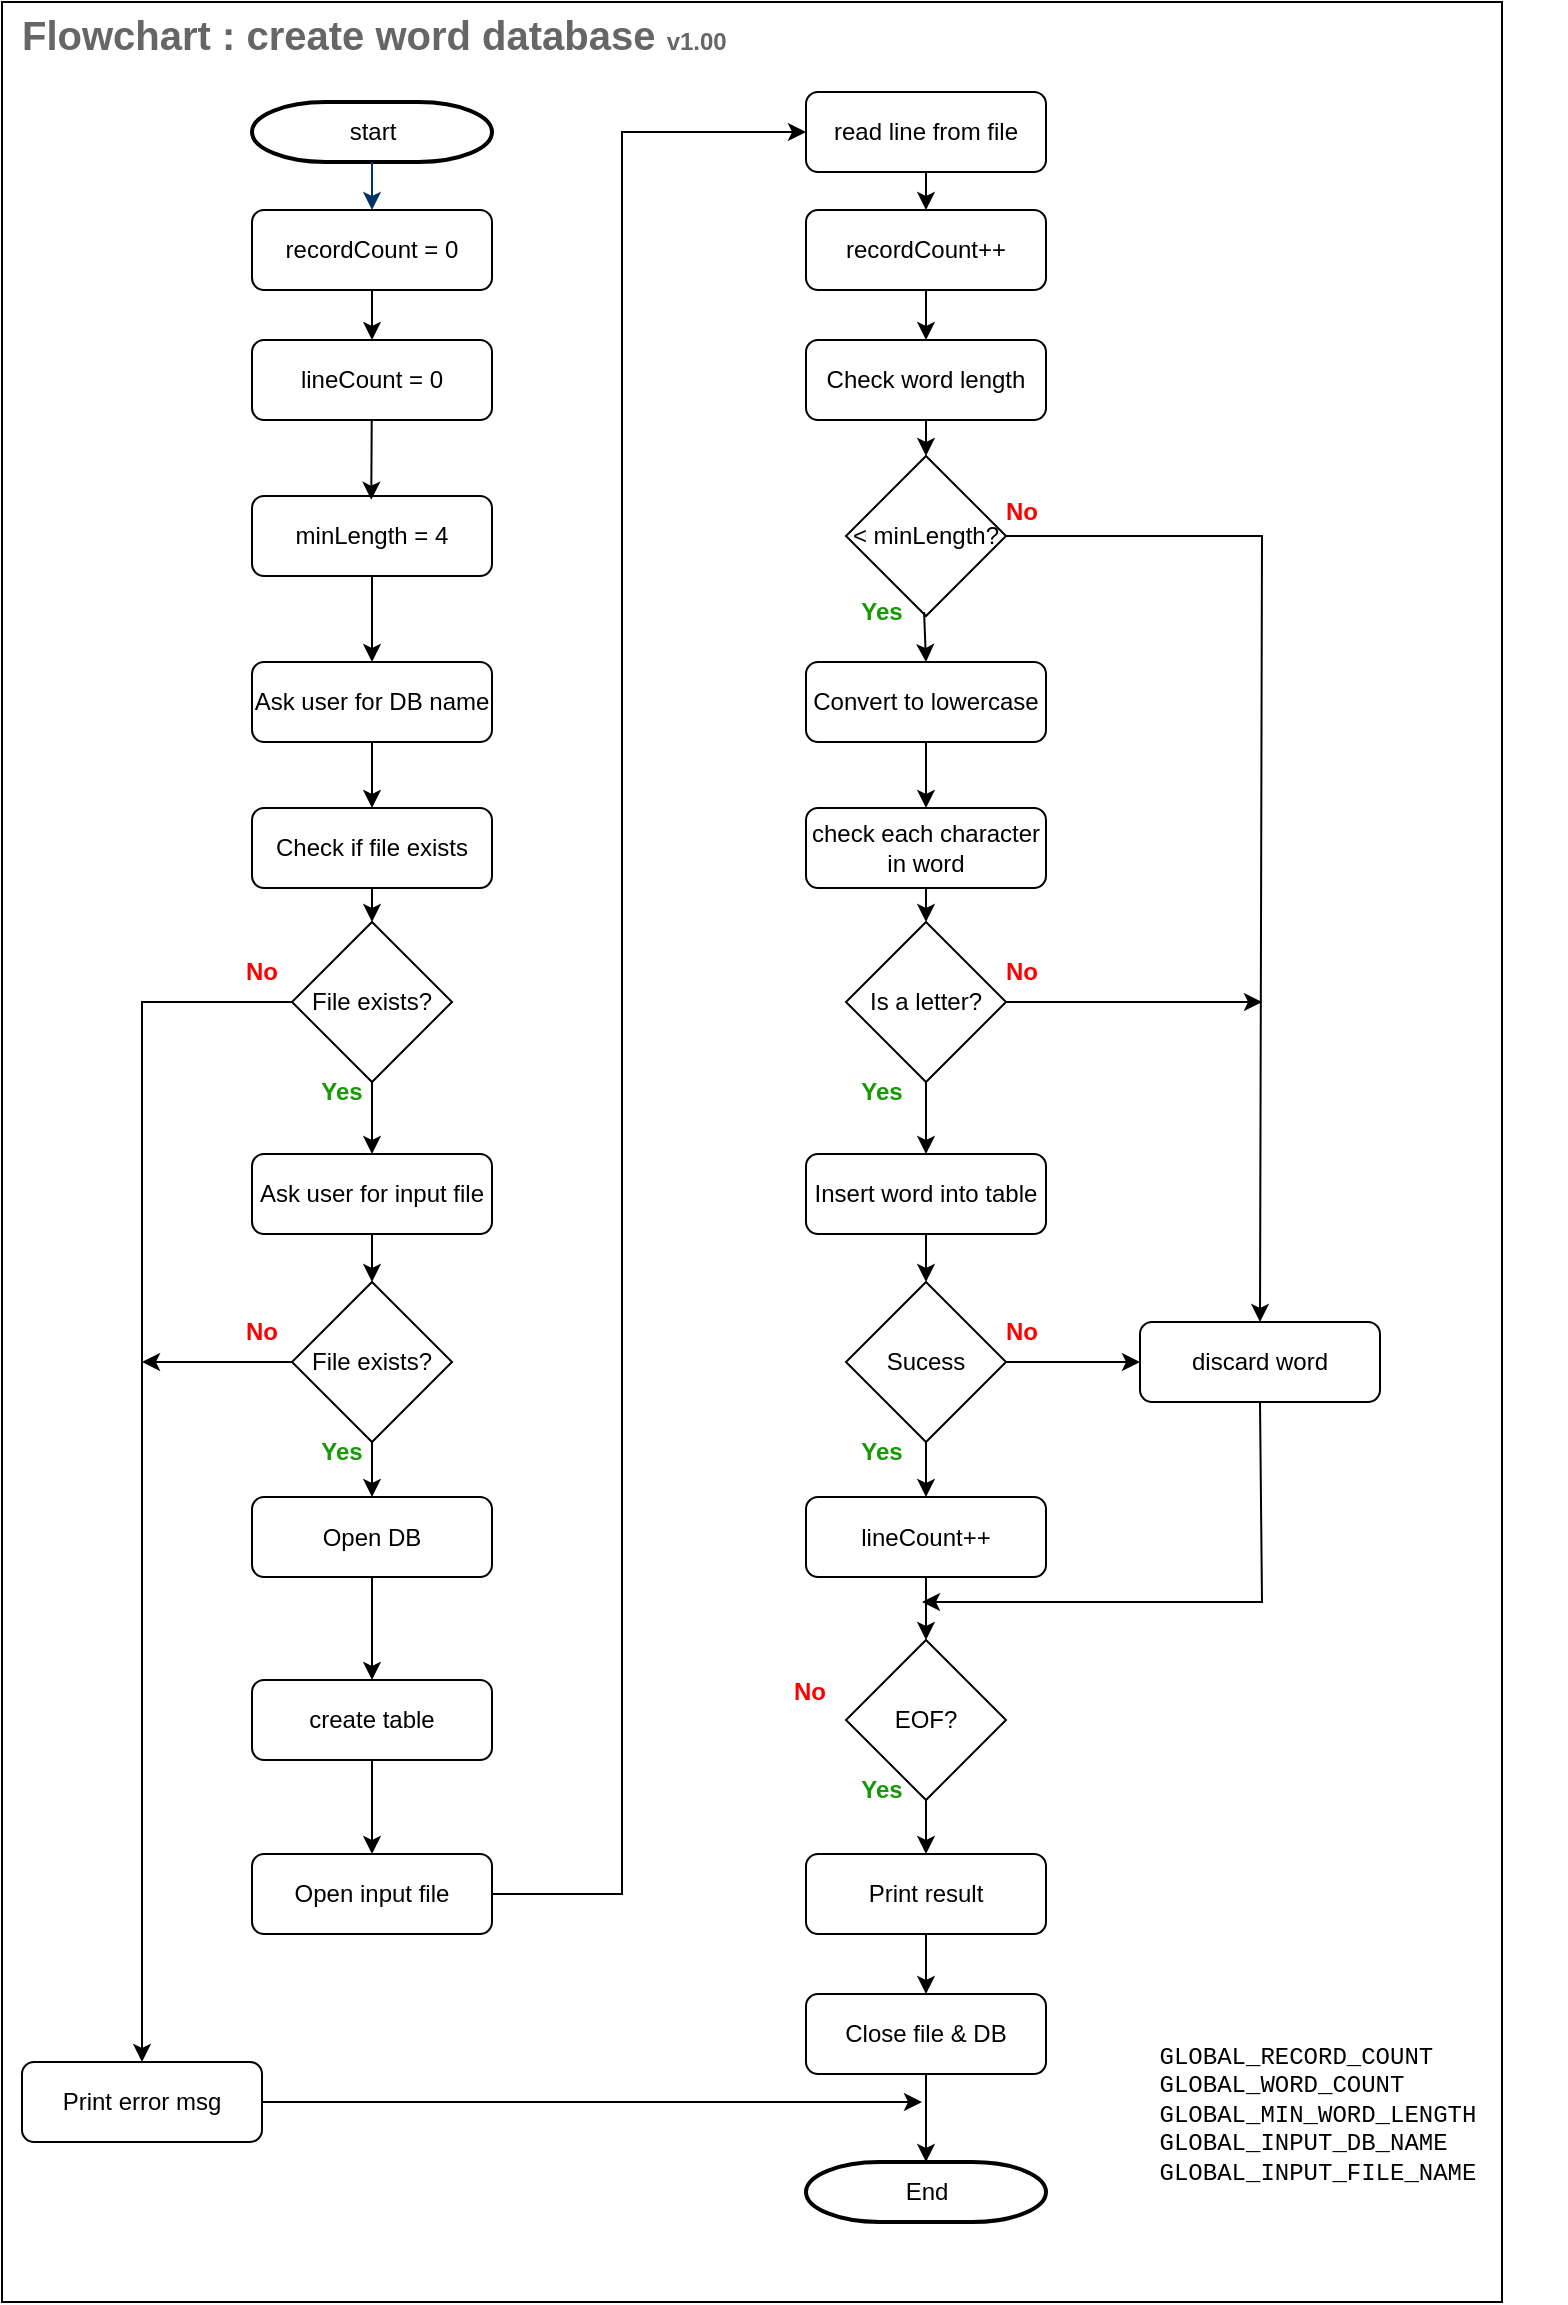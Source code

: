 <mxfile version="22.1.2" type="device">
  <diagram id="6a731a19-8d31-9384-78a2-239565b7b9f0" name="Page-1">
    <mxGraphModel dx="2026" dy="1183" grid="1" gridSize="10" guides="1" tooltips="1" connect="1" arrows="1" fold="1" page="1" pageScale="1" pageWidth="827" pageHeight="1169" background="none" math="0" shadow="0">
      <root>
        <mxCell id="0" />
        <mxCell id="1" parent="0" />
        <mxCell id="J2I1VAmguJHgObq9PImQ-131" value="" style="rounded=0;whiteSpace=wrap;html=1;" vertex="1" parent="1">
          <mxGeometry x="10" y="10" width="750" height="1150" as="geometry" />
        </mxCell>
        <mxCell id="2" value="start" style="shape=mxgraph.flowchart.terminator;strokeWidth=2;gradientColor=none;gradientDirection=north;fontStyle=0;html=1;" parent="1" vertex="1">
          <mxGeometry x="135" y="60" width="120" height="30" as="geometry" />
        </mxCell>
        <mxCell id="7" style="fontStyle=1;strokeColor=#003366;strokeWidth=1;html=1;entryX=0.5;entryY=0;entryDx=0;entryDy=0;" parent="1" source="2" target="J2I1VAmguJHgObq9PImQ-62" edge="1">
          <mxGeometry relative="1" as="geometry">
            <mxPoint x="195" y="130" as="targetPoint" />
          </mxGeometry>
        </mxCell>
        <mxCell id="J2I1VAmguJHgObq9PImQ-55" value="Ask user for DB name" style="rounded=1;whiteSpace=wrap;html=1;" vertex="1" parent="1">
          <mxGeometry x="135" y="340" width="120" height="40" as="geometry" />
        </mxCell>
        <mxCell id="J2I1VAmguJHgObq9PImQ-56" value="File exists?" style="rhombus;whiteSpace=wrap;html=1;" vertex="1" parent="1">
          <mxGeometry x="155" y="470" width="80" height="80" as="geometry" />
        </mxCell>
        <mxCell id="J2I1VAmguJHgObq9PImQ-57" value="Check if file exists" style="rounded=1;whiteSpace=wrap;html=1;" vertex="1" parent="1">
          <mxGeometry x="135" y="413" width="120" height="40" as="geometry" />
        </mxCell>
        <mxCell id="J2I1VAmguJHgObq9PImQ-58" value="Ask user for input file" style="rounded=1;whiteSpace=wrap;html=1;" vertex="1" parent="1">
          <mxGeometry x="135" y="586" width="120" height="40" as="geometry" />
        </mxCell>
        <mxCell id="J2I1VAmguJHgObq9PImQ-59" value="File exists?" style="rhombus;whiteSpace=wrap;html=1;" vertex="1" parent="1">
          <mxGeometry x="155" y="650" width="80" height="80" as="geometry" />
        </mxCell>
        <mxCell id="J2I1VAmguJHgObq9PImQ-60" value="Open DB" style="rounded=1;whiteSpace=wrap;html=1;" vertex="1" parent="1">
          <mxGeometry x="135" y="757.5" width="120" height="40" as="geometry" />
        </mxCell>
        <mxCell id="J2I1VAmguJHgObq9PImQ-61" value="&lt;span style=&quot;font-weight: normal;&quot;&gt;create table&lt;/span&gt;" style="rounded=1;whiteSpace=wrap;html=1;fontStyle=1" vertex="1" parent="1">
          <mxGeometry x="135" y="849" width="120" height="40" as="geometry" />
        </mxCell>
        <mxCell id="J2I1VAmguJHgObq9PImQ-62" value="recordCount = 0" style="rounded=1;whiteSpace=wrap;html=1;" vertex="1" parent="1">
          <mxGeometry x="135" y="114" width="120" height="40" as="geometry" />
        </mxCell>
        <mxCell id="J2I1VAmguJHgObq9PImQ-63" value="lineCount = 0" style="rounded=1;whiteSpace=wrap;html=1;" vertex="1" parent="1">
          <mxGeometry x="135" y="179" width="120" height="40" as="geometry" />
        </mxCell>
        <mxCell id="J2I1VAmguJHgObq9PImQ-64" value="minLength = 4" style="rounded=1;whiteSpace=wrap;html=1;" vertex="1" parent="1">
          <mxGeometry x="135" y="257" width="120" height="40" as="geometry" />
        </mxCell>
        <mxCell id="J2I1VAmguJHgObq9PImQ-65" value="Check word length" style="rounded=1;whiteSpace=wrap;html=1;" vertex="1" parent="1">
          <mxGeometry x="412" y="179" width="120" height="40" as="geometry" />
        </mxCell>
        <mxCell id="J2I1VAmguJHgObq9PImQ-66" value="&amp;lt; minLength?" style="rhombus;whiteSpace=wrap;html=1;" vertex="1" parent="1">
          <mxGeometry x="432" y="237" width="80" height="80" as="geometry" />
        </mxCell>
        <mxCell id="J2I1VAmguJHgObq9PImQ-67" value="Convert to lowercase" style="rounded=1;whiteSpace=wrap;html=1;" vertex="1" parent="1">
          <mxGeometry x="412" y="340" width="120" height="40" as="geometry" />
        </mxCell>
        <mxCell id="J2I1VAmguJHgObq9PImQ-68" value="check each character in word" style="rounded=1;whiteSpace=wrap;html=1;" vertex="1" parent="1">
          <mxGeometry x="412" y="413" width="120" height="40" as="geometry" />
        </mxCell>
        <mxCell id="J2I1VAmguJHgObq9PImQ-69" value="Is a letter?" style="rhombus;whiteSpace=wrap;html=1;" vertex="1" parent="1">
          <mxGeometry x="432" y="470" width="80" height="80" as="geometry" />
        </mxCell>
        <mxCell id="J2I1VAmguJHgObq9PImQ-70" value="discard word" style="rounded=1;whiteSpace=wrap;html=1;" vertex="1" parent="1">
          <mxGeometry x="579" y="670" width="120" height="40" as="geometry" />
        </mxCell>
        <mxCell id="J2I1VAmguJHgObq9PImQ-71" value="Insert word into table" style="rounded=1;whiteSpace=wrap;html=1;" vertex="1" parent="1">
          <mxGeometry x="412" y="586" width="120" height="40" as="geometry" />
        </mxCell>
        <mxCell id="J2I1VAmguJHgObq9PImQ-72" value="Sucess" style="rhombus;whiteSpace=wrap;html=1;" vertex="1" parent="1">
          <mxGeometry x="432" y="650" width="80" height="80" as="geometry" />
        </mxCell>
        <mxCell id="J2I1VAmguJHgObq9PImQ-73" value="lineCount++" style="rounded=1;whiteSpace=wrap;html=1;" vertex="1" parent="1">
          <mxGeometry x="412" y="757.5" width="120" height="40" as="geometry" />
        </mxCell>
        <mxCell id="J2I1VAmguJHgObq9PImQ-74" value="recordCount++" style="rounded=1;whiteSpace=wrap;html=1;" vertex="1" parent="1">
          <mxGeometry x="412" y="114" width="120" height="40" as="geometry" />
        </mxCell>
        <mxCell id="J2I1VAmguJHgObq9PImQ-75" value="EOF?" style="rhombus;whiteSpace=wrap;html=1;" vertex="1" parent="1">
          <mxGeometry x="432" y="829" width="80" height="80" as="geometry" />
        </mxCell>
        <mxCell id="J2I1VAmguJHgObq9PImQ-76" value="read line from file" style="rounded=1;whiteSpace=wrap;html=1;" vertex="1" parent="1">
          <mxGeometry x="412" y="55" width="120" height="40" as="geometry" />
        </mxCell>
        <mxCell id="J2I1VAmguJHgObq9PImQ-77" value="&lt;span style=&quot;font-weight: normal;&quot;&gt;Open input file&lt;/span&gt;" style="rounded=1;whiteSpace=wrap;html=1;fontStyle=1" vertex="1" parent="1">
          <mxGeometry x="135" y="936" width="120" height="40" as="geometry" />
        </mxCell>
        <mxCell id="J2I1VAmguJHgObq9PImQ-78" value="&lt;div style=&quot;text-align: left;&quot;&gt;&lt;span style=&quot;font-family: &amp;quot;Courier New&amp;quot;; background-color: initial;&quot;&gt;GLOBAL_RECORD_COUNT&lt;/span&gt;&lt;/div&gt;&lt;font face=&quot;Courier New&quot;&gt;&lt;div style=&quot;text-align: left;&quot;&gt;&lt;span style=&quot;background-color: initial;&quot;&gt;GLOBAL_WORD_COUNT&lt;/span&gt;&lt;/div&gt;&lt;div style=&quot;text-align: left;&quot;&gt;&lt;span style=&quot;background-color: initial;&quot;&gt;GLOBAL_MIN_WORD_LENGTH&lt;/span&gt;&lt;/div&gt;&lt;div style=&quot;text-align: left;&quot;&gt;&lt;span style=&quot;background-color: initial;&quot;&gt;GLOBAL_INPUT_DB_NAME&lt;/span&gt;&lt;/div&gt;&lt;div style=&quot;text-align: left;&quot;&gt;&lt;span style=&quot;background-color: initial;&quot;&gt;GLOBAL_INPUT_FILE_NAME&lt;/span&gt;&lt;/div&gt;&lt;/font&gt;" style="text;html=1;strokeColor=none;fillColor=none;align=center;verticalAlign=middle;whiteSpace=wrap;rounded=0;" vertex="1" parent="1">
          <mxGeometry x="544" y="996" width="248" height="140" as="geometry" />
        </mxCell>
        <mxCell id="J2I1VAmguJHgObq9PImQ-80" value="" style="endArrow=classic;html=1;rounded=0;exitX=0.5;exitY=1;exitDx=0;exitDy=0;entryX=0.5;entryY=0;entryDx=0;entryDy=0;" edge="1" parent="1" source="J2I1VAmguJHgObq9PImQ-62" target="J2I1VAmguJHgObq9PImQ-63">
          <mxGeometry width="50" height="50" relative="1" as="geometry">
            <mxPoint x="250" y="200" as="sourcePoint" />
            <mxPoint x="300" y="150" as="targetPoint" />
          </mxGeometry>
        </mxCell>
        <mxCell id="J2I1VAmguJHgObq9PImQ-81" value="" style="endArrow=classic;html=1;rounded=0;exitX=0.5;exitY=1;exitDx=0;exitDy=0;entryX=0.497;entryY=0.047;entryDx=0;entryDy=0;entryPerimeter=0;" edge="1" parent="1" target="J2I1VAmguJHgObq9PImQ-64">
          <mxGeometry width="50" height="50" relative="1" as="geometry">
            <mxPoint x="194.86" y="219" as="sourcePoint" />
            <mxPoint x="194.86" y="244" as="targetPoint" />
          </mxGeometry>
        </mxCell>
        <mxCell id="J2I1VAmguJHgObq9PImQ-82" value="" style="endArrow=classic;html=1;rounded=0;exitX=0.5;exitY=1;exitDx=0;exitDy=0;" edge="1" parent="1" source="J2I1VAmguJHgObq9PImQ-64" target="J2I1VAmguJHgObq9PImQ-55">
          <mxGeometry width="50" height="50" relative="1" as="geometry">
            <mxPoint x="204.86" y="229" as="sourcePoint" />
            <mxPoint x="205" y="269" as="targetPoint" />
          </mxGeometry>
        </mxCell>
        <mxCell id="J2I1VAmguJHgObq9PImQ-83" value="" style="endArrow=classic;html=1;rounded=0;exitX=0.5;exitY=1;exitDx=0;exitDy=0;" edge="1" parent="1" source="J2I1VAmguJHgObq9PImQ-55" target="J2I1VAmguJHgObq9PImQ-57">
          <mxGeometry width="50" height="50" relative="1" as="geometry">
            <mxPoint x="290" y="330" as="sourcePoint" />
            <mxPoint x="290.14" y="370" as="targetPoint" />
          </mxGeometry>
        </mxCell>
        <mxCell id="J2I1VAmguJHgObq9PImQ-84" value="" style="endArrow=classic;html=1;rounded=0;exitX=0.5;exitY=1;exitDx=0;exitDy=0;" edge="1" parent="1" source="J2I1VAmguJHgObq9PImQ-57" target="J2I1VAmguJHgObq9PImQ-56">
          <mxGeometry width="50" height="50" relative="1" as="geometry">
            <mxPoint x="205" y="390" as="sourcePoint" />
            <mxPoint x="205" y="423" as="targetPoint" />
          </mxGeometry>
        </mxCell>
        <mxCell id="J2I1VAmguJHgObq9PImQ-85" value="" style="endArrow=classic;html=1;rounded=0;exitX=0.5;exitY=1;exitDx=0;exitDy=0;" edge="1" parent="1" source="J2I1VAmguJHgObq9PImQ-56" target="J2I1VAmguJHgObq9PImQ-58">
          <mxGeometry width="50" height="50" relative="1" as="geometry">
            <mxPoint x="205" y="463" as="sourcePoint" />
            <mxPoint x="205" y="480" as="targetPoint" />
          </mxGeometry>
        </mxCell>
        <mxCell id="J2I1VAmguJHgObq9PImQ-86" value="" style="endArrow=classic;html=1;rounded=0;entryX=0.5;entryY=0;entryDx=0;entryDy=0;" edge="1" parent="1" source="J2I1VAmguJHgObq9PImQ-58" target="J2I1VAmguJHgObq9PImQ-59">
          <mxGeometry width="50" height="50" relative="1" as="geometry">
            <mxPoint x="205" y="560" as="sourcePoint" />
            <mxPoint x="205" y="596" as="targetPoint" />
          </mxGeometry>
        </mxCell>
        <mxCell id="J2I1VAmguJHgObq9PImQ-87" value="" style="endArrow=classic;html=1;rounded=0;entryX=0.5;entryY=0;entryDx=0;entryDy=0;exitX=0.5;exitY=1;exitDx=0;exitDy=0;" edge="1" parent="1" source="J2I1VAmguJHgObq9PImQ-59" target="J2I1VAmguJHgObq9PImQ-60">
          <mxGeometry width="50" height="50" relative="1" as="geometry">
            <mxPoint x="205" y="636" as="sourcePoint" />
            <mxPoint x="205" y="660" as="targetPoint" />
          </mxGeometry>
        </mxCell>
        <mxCell id="J2I1VAmguJHgObq9PImQ-88" value="" style="endArrow=classic;html=1;rounded=0;exitX=0.5;exitY=1;exitDx=0;exitDy=0;" edge="1" parent="1" source="J2I1VAmguJHgObq9PImQ-60" target="J2I1VAmguJHgObq9PImQ-61">
          <mxGeometry width="50" height="50" relative="1" as="geometry">
            <mxPoint x="205" y="740" as="sourcePoint" />
            <mxPoint x="205" y="768" as="targetPoint" />
          </mxGeometry>
        </mxCell>
        <mxCell id="J2I1VAmguJHgObq9PImQ-89" value="" style="endArrow=classic;html=1;rounded=0;" edge="1" parent="1" source="J2I1VAmguJHgObq9PImQ-61" target="J2I1VAmguJHgObq9PImQ-77">
          <mxGeometry width="50" height="50" relative="1" as="geometry">
            <mxPoint x="205" y="824" as="sourcePoint" />
            <mxPoint x="205" y="859" as="targetPoint" />
          </mxGeometry>
        </mxCell>
        <mxCell id="J2I1VAmguJHgObq9PImQ-90" value="" style="endArrow=classic;html=1;rounded=0;exitX=1;exitY=0.5;exitDx=0;exitDy=0;entryX=0;entryY=0.5;entryDx=0;entryDy=0;" edge="1" parent="1" source="J2I1VAmguJHgObq9PImQ-77" target="J2I1VAmguJHgObq9PImQ-76">
          <mxGeometry width="50" height="50" relative="1" as="geometry">
            <mxPoint x="340" y="970" as="sourcePoint" />
            <mxPoint x="390" y="920" as="targetPoint" />
            <Array as="points">
              <mxPoint x="320" y="956" />
              <mxPoint x="320" y="75" />
            </Array>
          </mxGeometry>
        </mxCell>
        <mxCell id="J2I1VAmguJHgObq9PImQ-91" value="Print result" style="rounded=1;whiteSpace=wrap;html=1;" vertex="1" parent="1">
          <mxGeometry x="412" y="936" width="120" height="40" as="geometry" />
        </mxCell>
        <mxCell id="J2I1VAmguJHgObq9PImQ-92" value="" style="endArrow=classic;html=1;rounded=0;entryX=0.5;entryY=0;entryDx=0;entryDy=0;exitX=0.5;exitY=1;exitDx=0;exitDy=0;" edge="1" parent="1" source="J2I1VAmguJHgObq9PImQ-76" target="J2I1VAmguJHgObq9PImQ-74">
          <mxGeometry width="50" height="50" relative="1" as="geometry">
            <mxPoint x="420" y="80" as="sourcePoint" />
            <mxPoint x="470" y="30" as="targetPoint" />
          </mxGeometry>
        </mxCell>
        <mxCell id="J2I1VAmguJHgObq9PImQ-93" value="" style="endArrow=classic;html=1;rounded=0;entryX=0.5;entryY=0;entryDx=0;entryDy=0;exitX=0.5;exitY=1;exitDx=0;exitDy=0;" edge="1" parent="1" source="J2I1VAmguJHgObq9PImQ-74" target="J2I1VAmguJHgObq9PImQ-65">
          <mxGeometry width="50" height="50" relative="1" as="geometry">
            <mxPoint x="482" y="105" as="sourcePoint" />
            <mxPoint x="482" y="124" as="targetPoint" />
          </mxGeometry>
        </mxCell>
        <mxCell id="J2I1VAmguJHgObq9PImQ-94" value="" style="endArrow=classic;html=1;rounded=0;entryX=0.5;entryY=0;entryDx=0;entryDy=0;exitX=0.5;exitY=1;exitDx=0;exitDy=0;" edge="1" parent="1" source="J2I1VAmguJHgObq9PImQ-65" target="J2I1VAmguJHgObq9PImQ-66">
          <mxGeometry width="50" height="50" relative="1" as="geometry">
            <mxPoint x="482" y="164" as="sourcePoint" />
            <mxPoint x="482" y="189" as="targetPoint" />
          </mxGeometry>
        </mxCell>
        <mxCell id="J2I1VAmguJHgObq9PImQ-95" value="" style="endArrow=classic;html=1;rounded=0;entryX=0.5;entryY=0;entryDx=0;entryDy=0;exitX=0.488;exitY=0.975;exitDx=0;exitDy=0;exitPerimeter=0;" edge="1" parent="1" source="J2I1VAmguJHgObq9PImQ-66" target="J2I1VAmguJHgObq9PImQ-67">
          <mxGeometry width="50" height="50" relative="1" as="geometry">
            <mxPoint x="472" y="320" as="sourcePoint" />
            <mxPoint x="482" y="247" as="targetPoint" />
          </mxGeometry>
        </mxCell>
        <mxCell id="J2I1VAmguJHgObq9PImQ-96" value="" style="endArrow=classic;html=1;rounded=0;exitX=0.5;exitY=1;exitDx=0;exitDy=0;entryX=0.5;entryY=0;entryDx=0;entryDy=0;" edge="1" parent="1" source="J2I1VAmguJHgObq9PImQ-67" target="J2I1VAmguJHgObq9PImQ-68">
          <mxGeometry width="50" height="50" relative="1" as="geometry">
            <mxPoint x="481" y="325" as="sourcePoint" />
            <mxPoint x="472" y="420" as="targetPoint" />
          </mxGeometry>
        </mxCell>
        <mxCell id="J2I1VAmguJHgObq9PImQ-97" value="" style="endArrow=classic;html=1;rounded=0;exitX=0.5;exitY=1;exitDx=0;exitDy=0;entryX=0.5;entryY=0;entryDx=0;entryDy=0;" edge="1" parent="1" source="J2I1VAmguJHgObq9PImQ-68" target="J2I1VAmguJHgObq9PImQ-69">
          <mxGeometry width="50" height="50" relative="1" as="geometry">
            <mxPoint x="482" y="390" as="sourcePoint" />
            <mxPoint x="482" y="423" as="targetPoint" />
          </mxGeometry>
        </mxCell>
        <mxCell id="J2I1VAmguJHgObq9PImQ-98" value="" style="endArrow=classic;html=1;rounded=0;exitX=0.5;exitY=1;exitDx=0;exitDy=0;entryX=0.5;entryY=0;entryDx=0;entryDy=0;" edge="1" parent="1" source="J2I1VAmguJHgObq9PImQ-69" target="J2I1VAmguJHgObq9PImQ-71">
          <mxGeometry width="50" height="50" relative="1" as="geometry">
            <mxPoint x="482" y="463" as="sourcePoint" />
            <mxPoint x="482" y="480" as="targetPoint" />
          </mxGeometry>
        </mxCell>
        <mxCell id="J2I1VAmguJHgObq9PImQ-99" value="" style="endArrow=classic;html=1;rounded=0;entryX=0.5;entryY=0;entryDx=0;entryDy=0;" edge="1" parent="1" source="J2I1VAmguJHgObq9PImQ-71" target="J2I1VAmguJHgObq9PImQ-72">
          <mxGeometry width="50" height="50" relative="1" as="geometry">
            <mxPoint x="482" y="560" as="sourcePoint" />
            <mxPoint x="482" y="596" as="targetPoint" />
          </mxGeometry>
        </mxCell>
        <mxCell id="J2I1VAmguJHgObq9PImQ-100" value="" style="endArrow=classic;html=1;rounded=0;entryX=0.5;entryY=0;entryDx=0;entryDy=0;" edge="1" parent="1" source="J2I1VAmguJHgObq9PImQ-72" target="J2I1VAmguJHgObq9PImQ-73">
          <mxGeometry width="50" height="50" relative="1" as="geometry">
            <mxPoint x="482" y="636" as="sourcePoint" />
            <mxPoint x="482" y="660" as="targetPoint" />
          </mxGeometry>
        </mxCell>
        <mxCell id="J2I1VAmguJHgObq9PImQ-101" value="" style="endArrow=classic;html=1;rounded=0;entryX=0;entryY=0.5;entryDx=0;entryDy=0;exitX=1;exitY=0.5;exitDx=0;exitDy=0;" edge="1" parent="1" source="J2I1VAmguJHgObq9PImQ-72" target="J2I1VAmguJHgObq9PImQ-70">
          <mxGeometry width="50" height="50" relative="1" as="geometry">
            <mxPoint x="482" y="740" as="sourcePoint" />
            <mxPoint x="482" y="768" as="targetPoint" />
          </mxGeometry>
        </mxCell>
        <mxCell id="J2I1VAmguJHgObq9PImQ-103" value="" style="endArrow=classic;html=1;rounded=0;exitX=1;exitY=0.5;exitDx=0;exitDy=0;entryX=0.5;entryY=0;entryDx=0;entryDy=0;" edge="1" parent="1" source="J2I1VAmguJHgObq9PImQ-66" target="J2I1VAmguJHgObq9PImQ-70">
          <mxGeometry width="50" height="50" relative="1" as="geometry">
            <mxPoint x="420" y="410" as="sourcePoint" />
            <mxPoint x="640" y="510" as="targetPoint" />
            <Array as="points">
              <mxPoint x="640" y="277" />
            </Array>
          </mxGeometry>
        </mxCell>
        <mxCell id="J2I1VAmguJHgObq9PImQ-104" value="" style="endArrow=classic;html=1;rounded=0;exitX=0.5;exitY=1;exitDx=0;exitDy=0;" edge="1" parent="1" source="J2I1VAmguJHgObq9PImQ-70">
          <mxGeometry width="50" height="50" relative="1" as="geometry">
            <mxPoint x="600" y="830" as="sourcePoint" />
            <mxPoint x="470" y="810" as="targetPoint" />
            <Array as="points">
              <mxPoint x="640" y="810" />
            </Array>
          </mxGeometry>
        </mxCell>
        <mxCell id="J2I1VAmguJHgObq9PImQ-106" value="" style="endArrow=classic;html=1;rounded=0;entryX=0.5;entryY=0;entryDx=0;entryDy=0;exitX=0.5;exitY=1;exitDx=0;exitDy=0;" edge="1" parent="1" source="J2I1VAmguJHgObq9PImQ-73" target="J2I1VAmguJHgObq9PImQ-75">
          <mxGeometry width="50" height="50" relative="1" as="geometry">
            <mxPoint x="482" y="740" as="sourcePoint" />
            <mxPoint x="482" y="768" as="targetPoint" />
          </mxGeometry>
        </mxCell>
        <mxCell id="J2I1VAmguJHgObq9PImQ-107" value="" style="endArrow=classic;html=1;rounded=0;entryX=0.5;entryY=0;entryDx=0;entryDy=0;exitX=0.5;exitY=1;exitDx=0;exitDy=0;" edge="1" parent="1" source="J2I1VAmguJHgObq9PImQ-75" target="J2I1VAmguJHgObq9PImQ-91">
          <mxGeometry width="50" height="50" relative="1" as="geometry">
            <mxPoint x="492" y="766" as="sourcePoint" />
            <mxPoint x="492" y="794" as="targetPoint" />
          </mxGeometry>
        </mxCell>
        <mxCell id="J2I1VAmguJHgObq9PImQ-108" value="Print error msg" style="rounded=1;whiteSpace=wrap;html=1;" vertex="1" parent="1">
          <mxGeometry x="20" y="1040" width="120" height="40" as="geometry" />
        </mxCell>
        <mxCell id="J2I1VAmguJHgObq9PImQ-109" value="&lt;b&gt;Yes&lt;/b&gt;" style="text;html=1;strokeColor=none;fillColor=none;align=center;verticalAlign=middle;whiteSpace=wrap;rounded=0;fontColor=#169905;" vertex="1" parent="1">
          <mxGeometry x="420" y="720" width="60" height="30" as="geometry" />
        </mxCell>
        <mxCell id="J2I1VAmguJHgObq9PImQ-110" value="&lt;b&gt;Yes&lt;/b&gt;" style="text;html=1;strokeColor=none;fillColor=none;align=center;verticalAlign=middle;whiteSpace=wrap;rounded=0;fontColor=#169905;" vertex="1" parent="1">
          <mxGeometry x="420" y="540" width="60" height="30" as="geometry" />
        </mxCell>
        <mxCell id="J2I1VAmguJHgObq9PImQ-111" value="&lt;b&gt;Yes&lt;/b&gt;" style="text;html=1;strokeColor=none;fillColor=none;align=center;verticalAlign=middle;whiteSpace=wrap;rounded=0;fontColor=#169905;" vertex="1" parent="1">
          <mxGeometry x="420" y="300" width="60" height="30" as="geometry" />
        </mxCell>
        <mxCell id="J2I1VAmguJHgObq9PImQ-112" value="&lt;b&gt;Yes&lt;/b&gt;" style="text;html=1;strokeColor=none;fillColor=none;align=center;verticalAlign=middle;whiteSpace=wrap;rounded=0;fontColor=#169905;" vertex="1" parent="1">
          <mxGeometry x="420" y="889" width="60" height="30" as="geometry" />
        </mxCell>
        <mxCell id="J2I1VAmguJHgObq9PImQ-113" value="&lt;b&gt;Yes&lt;/b&gt;" style="text;html=1;strokeColor=none;fillColor=none;align=center;verticalAlign=middle;whiteSpace=wrap;rounded=0;fontColor=#169905;" vertex="1" parent="1">
          <mxGeometry x="150" y="540" width="60" height="30" as="geometry" />
        </mxCell>
        <mxCell id="J2I1VAmguJHgObq9PImQ-114" value="&lt;b&gt;Yes&lt;/b&gt;" style="text;html=1;strokeColor=none;fillColor=none;align=center;verticalAlign=middle;whiteSpace=wrap;rounded=0;fontColor=#169905;" vertex="1" parent="1">
          <mxGeometry x="150" y="720" width="60" height="30" as="geometry" />
        </mxCell>
        <mxCell id="J2I1VAmguJHgObq9PImQ-115" value="&lt;b&gt;&lt;font color=&quot;#ff0000&quot;&gt;No&lt;/font&gt;&lt;/b&gt;" style="text;html=1;strokeColor=none;fillColor=none;align=center;verticalAlign=middle;whiteSpace=wrap;rounded=0;fontColor=#169905;" vertex="1" parent="1">
          <mxGeometry x="490" y="250" width="60" height="30" as="geometry" />
        </mxCell>
        <mxCell id="J2I1VAmguJHgObq9PImQ-116" value="&lt;b&gt;&lt;font color=&quot;#ff0000&quot;&gt;No&lt;/font&gt;&lt;/b&gt;" style="text;html=1;strokeColor=none;fillColor=none;align=center;verticalAlign=middle;whiteSpace=wrap;rounded=0;fontColor=#169905;" vertex="1" parent="1">
          <mxGeometry x="490" y="480" width="60" height="30" as="geometry" />
        </mxCell>
        <mxCell id="J2I1VAmguJHgObq9PImQ-117" value="&lt;b&gt;&lt;font color=&quot;#ff0000&quot;&gt;No&lt;/font&gt;&lt;/b&gt;" style="text;html=1;strokeColor=none;fillColor=none;align=center;verticalAlign=middle;whiteSpace=wrap;rounded=0;fontColor=#169905;" vertex="1" parent="1">
          <mxGeometry x="490" y="660" width="60" height="30" as="geometry" />
        </mxCell>
        <mxCell id="J2I1VAmguJHgObq9PImQ-118" value="&lt;b&gt;&lt;font color=&quot;#ff0000&quot;&gt;No&lt;/font&gt;&lt;/b&gt;" style="text;html=1;strokeColor=none;fillColor=none;align=center;verticalAlign=middle;whiteSpace=wrap;rounded=0;fontColor=#169905;" vertex="1" parent="1">
          <mxGeometry x="110" y="480" width="60" height="30" as="geometry" />
        </mxCell>
        <mxCell id="J2I1VAmguJHgObq9PImQ-119" value="&lt;b&gt;&lt;font color=&quot;#ff0000&quot;&gt;No&lt;/font&gt;&lt;/b&gt;" style="text;html=1;strokeColor=none;fillColor=none;align=center;verticalAlign=middle;whiteSpace=wrap;rounded=0;fontColor=#169905;" vertex="1" parent="1">
          <mxGeometry x="110" y="660" width="60" height="30" as="geometry" />
        </mxCell>
        <mxCell id="J2I1VAmguJHgObq9PImQ-120" value="&lt;b&gt;&lt;font color=&quot;#ff0000&quot;&gt;No&lt;/font&gt;&lt;/b&gt;" style="text;html=1;strokeColor=none;fillColor=none;align=center;verticalAlign=middle;whiteSpace=wrap;rounded=0;fontColor=#169905;" vertex="1" parent="1">
          <mxGeometry x="384" y="840" width="60" height="30" as="geometry" />
        </mxCell>
        <mxCell id="J2I1VAmguJHgObq9PImQ-121" value="Close file &amp;amp; DB" style="rounded=1;whiteSpace=wrap;html=1;" vertex="1" parent="1">
          <mxGeometry x="412" y="1006" width="120" height="40" as="geometry" />
        </mxCell>
        <mxCell id="J2I1VAmguJHgObq9PImQ-122" value="End" style="shape=mxgraph.flowchart.terminator;strokeWidth=2;gradientColor=none;gradientDirection=north;fontStyle=0;html=1;" vertex="1" parent="1">
          <mxGeometry x="412" y="1090" width="120" height="30" as="geometry" />
        </mxCell>
        <mxCell id="J2I1VAmguJHgObq9PImQ-124" value="" style="endArrow=classic;html=1;rounded=0;exitX=0;exitY=0.5;exitDx=0;exitDy=0;entryX=0.5;entryY=0;entryDx=0;entryDy=0;" edge="1" parent="1" source="J2I1VAmguJHgObq9PImQ-56" target="J2I1VAmguJHgObq9PImQ-108">
          <mxGeometry width="50" height="50" relative="1" as="geometry">
            <mxPoint x="410" y="740" as="sourcePoint" />
            <mxPoint x="80" y="690" as="targetPoint" />
            <Array as="points">
              <mxPoint x="80" y="510" />
            </Array>
          </mxGeometry>
        </mxCell>
        <mxCell id="J2I1VAmguJHgObq9PImQ-125" value="" style="endArrow=classic;html=1;rounded=0;exitX=1;exitY=0.5;exitDx=0;exitDy=0;" edge="1" parent="1" source="J2I1VAmguJHgObq9PImQ-69">
          <mxGeometry width="50" height="50" relative="1" as="geometry">
            <mxPoint x="410" y="530" as="sourcePoint" />
            <mxPoint x="640" y="510" as="targetPoint" />
          </mxGeometry>
        </mxCell>
        <mxCell id="J2I1VAmguJHgObq9PImQ-126" value="" style="endArrow=classic;html=1;rounded=0;exitX=0;exitY=0.5;exitDx=0;exitDy=0;" edge="1" parent="1" source="J2I1VAmguJHgObq9PImQ-59">
          <mxGeometry width="50" height="50" relative="1" as="geometry">
            <mxPoint x="410" y="670" as="sourcePoint" />
            <mxPoint x="80" y="690" as="targetPoint" />
          </mxGeometry>
        </mxCell>
        <mxCell id="J2I1VAmguJHgObq9PImQ-127" value="" style="endArrow=classic;html=1;rounded=0;exitX=0.5;exitY=1;exitDx=0;exitDy=0;entryX=0.5;entryY=0;entryDx=0;entryDy=0;" edge="1" parent="1" source="J2I1VAmguJHgObq9PImQ-91" target="J2I1VAmguJHgObq9PImQ-121">
          <mxGeometry width="50" height="50" relative="1" as="geometry">
            <mxPoint x="410" y="1020" as="sourcePoint" />
            <mxPoint x="460" y="970" as="targetPoint" />
          </mxGeometry>
        </mxCell>
        <mxCell id="J2I1VAmguJHgObq9PImQ-128" value="" style="endArrow=classic;html=1;rounded=0;exitX=0.5;exitY=1;exitDx=0;exitDy=0;entryX=0.5;entryY=0;entryDx=0;entryDy=0;entryPerimeter=0;" edge="1" parent="1" source="J2I1VAmguJHgObq9PImQ-121" target="J2I1VAmguJHgObq9PImQ-122">
          <mxGeometry width="50" height="50" relative="1" as="geometry">
            <mxPoint x="410" y="1020" as="sourcePoint" />
            <mxPoint x="460" y="970" as="targetPoint" />
          </mxGeometry>
        </mxCell>
        <mxCell id="J2I1VAmguJHgObq9PImQ-129" value="" style="endArrow=classic;html=1;rounded=0;exitX=1;exitY=0.5;exitDx=0;exitDy=0;" edge="1" parent="1" source="J2I1VAmguJHgObq9PImQ-108">
          <mxGeometry width="50" height="50" relative="1" as="geometry">
            <mxPoint x="410" y="1020" as="sourcePoint" />
            <mxPoint x="470" y="1060" as="targetPoint" />
          </mxGeometry>
        </mxCell>
        <mxCell id="J2I1VAmguJHgObq9PImQ-130" value="&lt;b&gt;&lt;font color=&quot;#666666&quot; style=&quot;font-size: 20px;&quot;&gt;Flowchart : create word database&amp;nbsp;&lt;/font&gt;&lt;font color=&quot;#666666&quot; style=&quot;font-size: 12px;&quot;&gt;v1.00&lt;/font&gt;&lt;/b&gt;" style="text;html=1;strokeColor=none;fillColor=none;align=left;verticalAlign=middle;whiteSpace=wrap;rounded=0;" vertex="1" parent="1">
          <mxGeometry x="18" y="11" width="610" height="30" as="geometry" />
        </mxCell>
      </root>
    </mxGraphModel>
  </diagram>
</mxfile>
